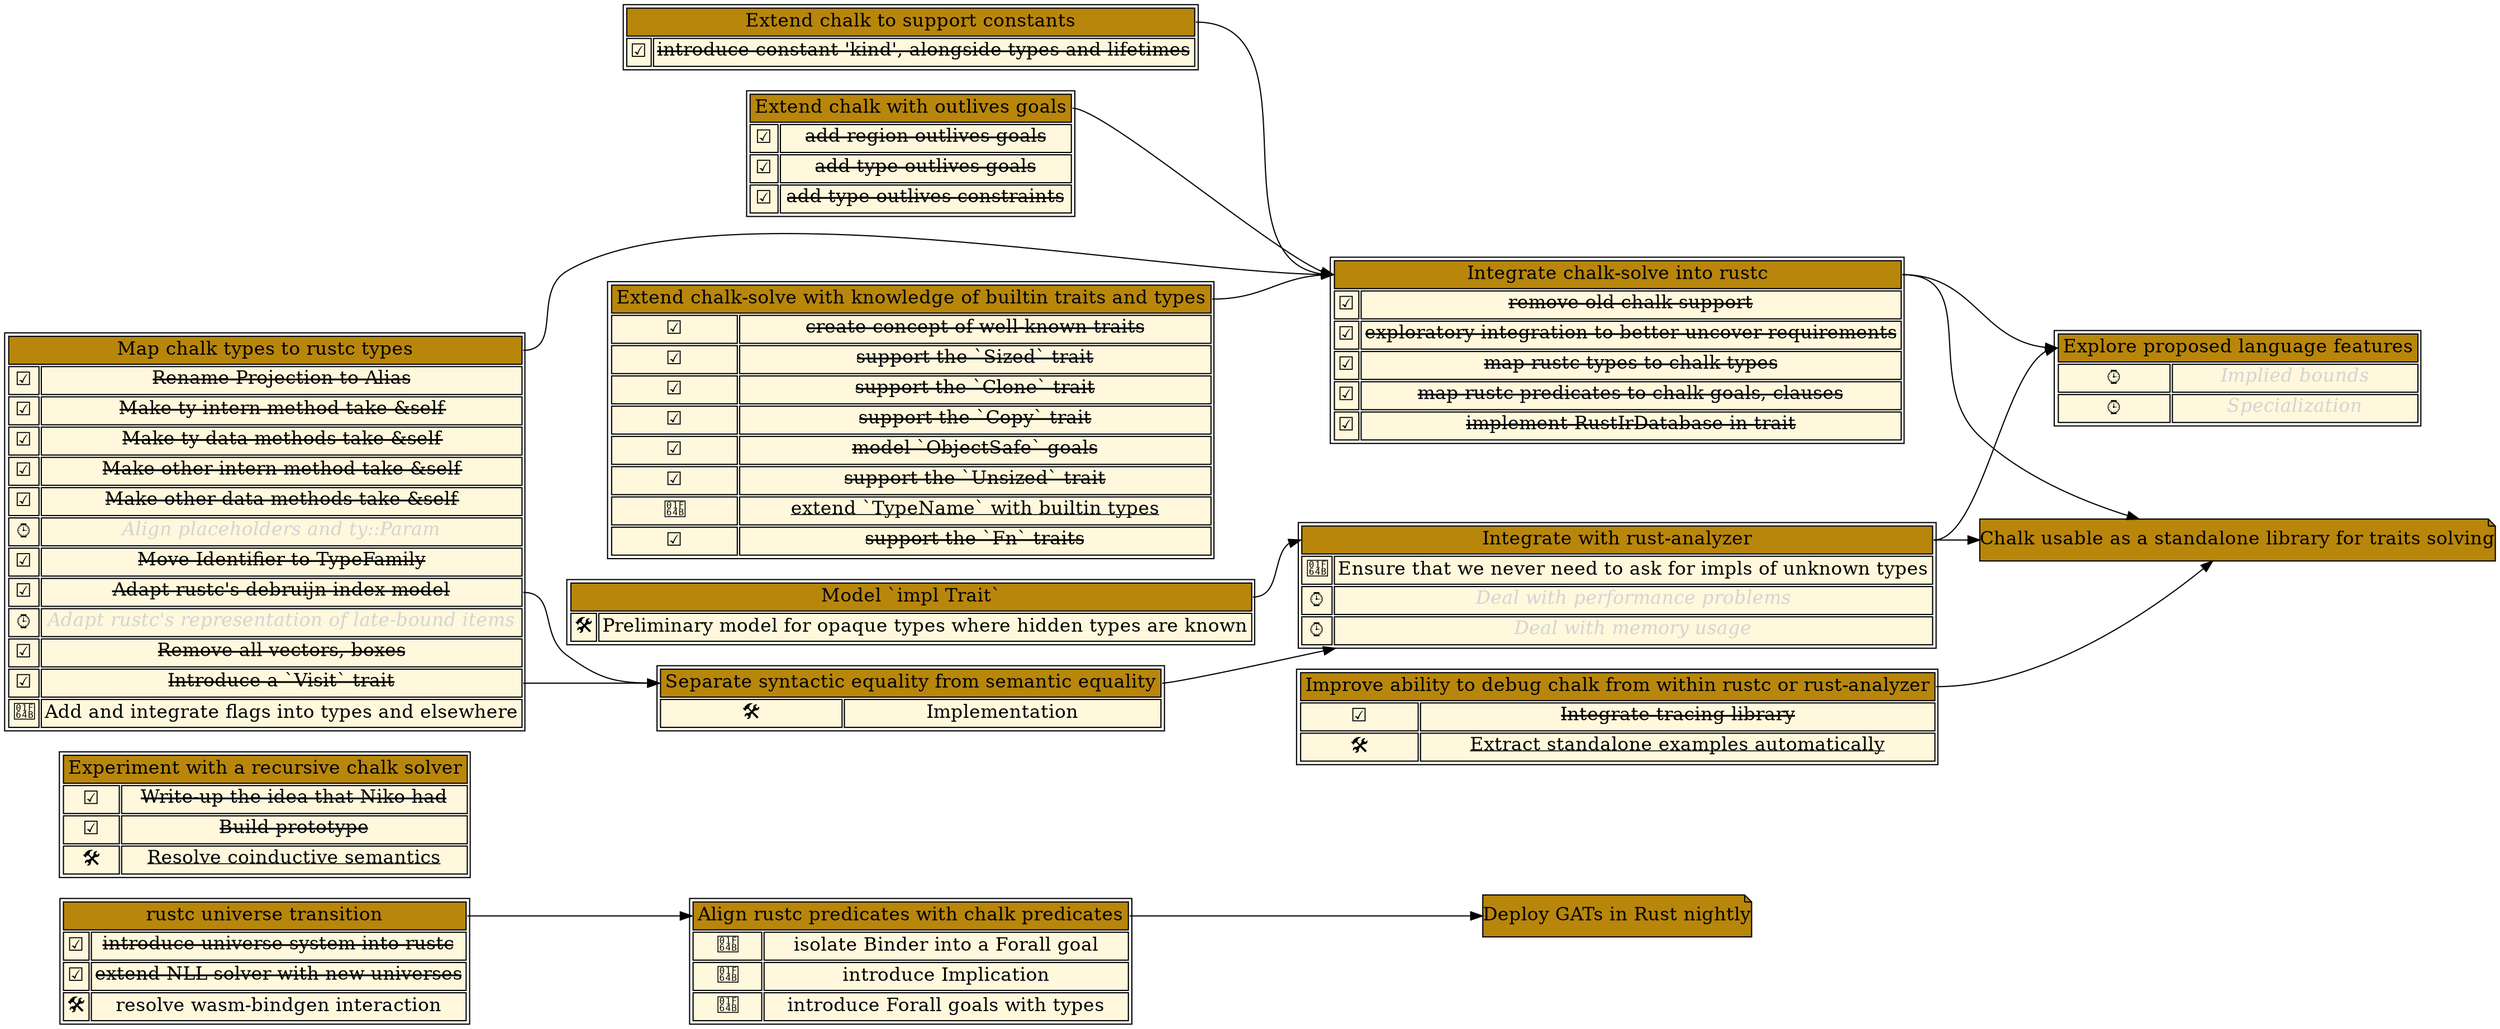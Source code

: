 digraph g {
graph [ rankdir = "LR" ];
node [ fontsize="16", shape = "ellipse" ];
edge [ ];
"rustc-universe-transition" [
  label = <<table>
    <tr><td bgcolor="darkgoldenrod" port="all" colspan="2" href="https://github.com/rust-lang/rust/issues/56105">rustc universe transition</td></tr>
    <tr><td bgcolor="cornsilk">☑️</td><td bgcolor="cornsilk" href="https://github.com/rust-lang/rust/pull/65232"><s>introduce universe system into rustc</s></td></tr>
    <tr><td bgcolor="cornsilk">☑️</td><td bgcolor="cornsilk" href="https://github.com/rust-lang/rust/pull/70950"><s>extend NLL solver with new universes</s></td></tr>
    <tr><td bgcolor="cornsilk">🛠️</td><td bgcolor="cornsilk">resolve wasm-bindgen interaction</td></tr>
  </table>>
  shape = "none"
  margin = 0
]
"align-rustc-predicate" [
  label = <<table>
    <tr><td bgcolor="darkgoldenrod" port="all" colspan="2" href="https://github.com/rust-lang/compiler-team/issues/285">Align rustc predicates with chalk predicates</td></tr>
    <tr><td bgcolor="cornsilk">🙋</td><td fontcolor="red" bgcolor="cornsilk">isolate Binder into a Forall goal</td></tr>
    <tr><td bgcolor="cornsilk">🙋</td><td fontcolor="red" bgcolor="cornsilk">introduce Implication</td></tr>
    <tr><td bgcolor="cornsilk">🙋</td><td fontcolor="red" bgcolor="cornsilk">introduce Forall goals with types</td></tr>
  </table>>
  shape = "none"
  margin = 0
]
"recursive-solver" [
  label = <<table>
    <tr><td bgcolor="darkgoldenrod" port="all" colspan="2">Experiment with a recursive chalk solver</td></tr>
    <tr><td bgcolor="cornsilk">☑️</td><td bgcolor="cornsilk" href="https://gist.github.com/nikomatsakis/bfbdbe588d6fc61ecb09e3b51847fb7c"><s>Write-up the idea that Niko had</s></td></tr>
    <tr><td bgcolor="cornsilk">☑️</td><td bgcolor="cornsilk" href="https://github.com/rust-lang/chalk/issues/351"><s>Build prototype</s></td></tr>
    <tr><td bgcolor="cornsilk">🛠️</td><td bgcolor="cornsilk" href="https://github.com/rust-lang/chalk/issues/399"><u>Resolve coinductive semantics</u></td></tr>
  </table>>
  shape = "none"
  margin = 0
]
"impl-trait" [
  label = <<table>
    <tr><td bgcolor="darkgoldenrod" port="all" colspan="2">Model `impl Trait`</td></tr>
    <tr><td bgcolor="cornsilk">🛠️</td><td bgcolor="cornsilk">Preliminary model for opaque types where hidden types are known</td></tr>
  </table>>
  shape = "none"
  margin = 0
]
"chalk-outlives" [
  label = <<table>
    <tr><td bgcolor="darkgoldenrod" port="all" colspan="2" href="https://github.com/rust-lang/chalk/issues/435">Extend chalk with outlives goals</td></tr>
    <tr><td bgcolor="cornsilk">☑️</td><td bgcolor="cornsilk"><s>add region outlives goals</s></td></tr>
    <tr><td bgcolor="cornsilk">☑️</td><td bgcolor="cornsilk"><s>add type outlives goals</s></td></tr>
    <tr><td bgcolor="cornsilk">☑️</td><td bgcolor="cornsilk"><s>add type outlives constraints</s></td></tr>
  </table>>
  shape = "none"
  margin = 0
]
"rust-analyzer-integration" [
  label = <<table>
    <tr><td bgcolor="darkgoldenrod" port="all" colspan="2">Integrate with rust-analyzer</td></tr>
    <tr><td bgcolor="cornsilk" port="askfor_in">🙋</td><td fontcolor="red" bgcolor="cornsilk" port="askfor_out">Ensure that we never need to ask for impls of unknown types</td></tr>
    <tr><td bgcolor="cornsilk">⌚</td><td bgcolor="cornsilk"><i><font color="lightgrey">Deal with performance problems</font></i></td></tr>
    <tr><td bgcolor="cornsilk">⌚</td><td bgcolor="cornsilk"><i><font color="lightgrey">Deal with memory usage</font></i></td></tr>
  </table>>
  shape = "none"
  margin = 0
]
"syntactic-semantic-equality" [
  label = <<table>
    <tr><td bgcolor="darkgoldenrod" port="all" colspan="2" href="https://github.com/rust-lang/chalk/issues/364">Separate syntactic equality from semantic equality</td></tr>
    <tr><td bgcolor="cornsilk">🛠️</td><td bgcolor="cornsilk">Implementation</td></tr>
  </table>>
  shape = "none"
  margin = 0
]
"map-chalk-types-to-rustc-types" [
  label = <<table>
    <tr><td bgcolor="darkgoldenrod" port="all" colspan="2" href="https://github.com/rust-lang/wg-traits/issues/16">Map chalk types to rustc types</td></tr>
    <tr><td bgcolor="cornsilk">☑️</td><td bgcolor="cornsilk"><s>Rename Projection to Alias</s></td></tr>
    <tr><td bgcolor="cornsilk">☑️</td><td bgcolor="cornsilk" href="https://github.com/rust-lang-nursery/chalk/issues/328"><s>Make ty intern method take &amp;self</s></td></tr>
    <tr><td bgcolor="cornsilk">☑️</td><td bgcolor="cornsilk" href="https://github.com/rust-lang/chalk/issues/339"><s>Make ty data methods take &amp;self</s></td></tr>
    <tr><td bgcolor="cornsilk">☑️</td><td bgcolor="cornsilk" href="https://github.com/rust-lang-nursery/chalk/issues/340"><s>Make other intern method take &amp;self</s></td></tr>
    <tr><td bgcolor="cornsilk">☑️</td><td bgcolor="cornsilk" href="https://github.com/rust-lang/chalk/issues/341"><s>Make other data methods take &amp;self</s></td></tr>
    <tr><td bgcolor="cornsilk">⌚</td><td bgcolor="cornsilk"><i><font color="lightgrey">Align placeholders and ty::Param</font></i></td></tr>
    <tr><td bgcolor="cornsilk">☑️</td><td bgcolor="cornsilk"><s>Move Identifier to TypeFamily</s></td></tr>
    <tr><td bgcolor="cornsilk" port="debruijn_in">☑️</td><td bgcolor="cornsilk" href="https://github.com/rust-lang/chalk/issues/334" port="debruijn_out"><s>Adapt rustc's debruijn index model</s></td></tr>
    <tr><td bgcolor="cornsilk">⌚</td><td bgcolor="cornsilk"><i><font color="lightgrey">Adapt rustc's representation of late-bound items</font></i></td></tr>
    <tr><td bgcolor="cornsilk">☑️</td><td bgcolor="cornsilk" href="https://github.com/rust-lang/chalk/issues/369"><s>Remove all vectors, boxes</s></td></tr>
    <tr><td bgcolor="cornsilk" port="visit_in">☑️</td><td bgcolor="cornsilk" href="https://github.com/rust-lang/chalk/issues/333" port="visit_out"><s>Introduce a `Visit` trait</s></td></tr>
    <tr><td bgcolor="cornsilk">🙋</td><td fontcolor="red" bgcolor="cornsilk">Add and integrate flags into types and elsewhere</td></tr>
  </table>>
  shape = "none"
  margin = 0
]
"chalk-builtin" [
  label = <<table>
    <tr><td bgcolor="darkgoldenrod" port="all" colspan="2" href="https://github.com/rust-lang/chalk/issues/363">Extend chalk-solve with knowledge of builtin traits and types</td></tr>
    <tr><td bgcolor="cornsilk">☑️</td><td bgcolor="cornsilk" href="https://github.com/rust-lang/chalk/issues/356"><s>create concept of well-known traits</s></td></tr>
    <tr><td bgcolor="cornsilk">☑️</td><td bgcolor="cornsilk" href="https://github.com/rust-lang/chalk/issues/261"><s>support the `Sized` trait</s></td></tr>
    <tr><td bgcolor="cornsilk">☑️</td><td bgcolor="cornsilk" href="https://github.com/rust-lang/chalk/issues/363"><s>support the `Clone` trait</s></td></tr>
    <tr><td bgcolor="cornsilk">☑️</td><td bgcolor="cornsilk" href="https://github.com/rust-lang/chalk/issues/363"><s>support the `Copy` trait</s></td></tr>
    <tr><td bgcolor="cornsilk">☑️</td><td bgcolor="cornsilk" href="https://github.com/rust-lang/chalk/pull/434"><s>model `ObjectSafe` goals</s></td></tr>
    <tr><td bgcolor="cornsilk">☑️</td><td bgcolor="cornsilk" href="https://github.com/rust-lang/chalk/pull/427"><s>support the `Unsized` trait</s></td></tr>
    <tr><td bgcolor="cornsilk">🙋</td><td fontcolor="red" bgcolor="cornsilk" href="https://github.com/rust-lang/chalk/issues/368"><u>extend `TypeName` with builtin types</u></td></tr>
    <tr><td bgcolor="cornsilk">☑️</td><td bgcolor="cornsilk"><s>support the `Fn` traits</s></td></tr>
  </table>>
  shape = "none"
  margin = 0
]
"chalk-const" [
  label = <<table>
    <tr><td bgcolor="darkgoldenrod" port="all" colspan="2">Extend chalk to support constants</td></tr>
    <tr><td bgcolor="cornsilk">☑️</td><td bgcolor="cornsilk" href="https://github.com/rust-lang/chalk/pull/393"><s>introduce constant 'kind', alongside types and lifetimes</s></td></tr>
  </table>>
  shape = "none"
  margin = 0
]
"rustc-integration-mvp" [
  label = <<table>
    <tr><td bgcolor="darkgoldenrod" port="all" colspan="2" href="https://github.com/rust-lang/wg-traits/issues/18">Integrate chalk-solve into rustc</td></tr>
    <tr><td bgcolor="cornsilk">☑️</td><td bgcolor="cornsilk" href="https://github.com/rust-lang/rust/pull/69247"><s>remove old chalk support</s></td></tr>
    <tr><td bgcolor="cornsilk">☑️</td><td bgcolor="cornsilk" href="https://github.com/rust-lang/rust/pull/69406"><s>exploratory integration to better uncover requirements</s></td></tr>
    <tr><td bgcolor="cornsilk">☑️</td><td bgcolor="cornsilk"><s>map rustc types to chalk types</s></td></tr>
    <tr><td bgcolor="cornsilk">☑️</td><td bgcolor="cornsilk"><s>map rustc predicates to chalk goals, clauses</s></td></tr>
    <tr><td bgcolor="cornsilk">☑️</td><td bgcolor="cornsilk"><s>implement RustIrDatabase in trait</s></td></tr>
  </table>>
  shape = "none"
  margin = 0
]
"features" [
  label = <<table>
    <tr><td bgcolor="darkgoldenrod" port="all" colspan="2">Explore proposed language features</td></tr>
    <tr><td bgcolor="cornsilk">⌚</td><td bgcolor="cornsilk"><i><font color="lightgrey">Implied bounds</font></i></td></tr>
    <tr><td bgcolor="cornsilk">⌚</td><td bgcolor="cornsilk" href="https://github.com/rust-lang/chalk/issues/9"><i><font color="lightgrey">Specialization</font></i></td></tr>
  </table>>
  shape = "none"
  margin = 0
]
"chalk-debugging" [
  label = <<table>
    <tr><td bgcolor="darkgoldenrod" port="all" colspan="2">Improve ability to debug chalk from within rustc or rust-analyzer</td></tr>
    <tr><td bgcolor="cornsilk">☑️</td><td bgcolor="cornsilk" href="https://github.com/rust-lang/chalk/issues/337"><s>Integrate tracing library</s></td></tr>
    <tr><td bgcolor="cornsilk">🛠️</td><td bgcolor="cornsilk" href="https://github.com/rust-lang/chalk/issues/365"><u>Extract standalone examples automatically</u></td></tr>
  </table>>
  shape = "none"
  margin = 0
]
"library" [
  label = "Chalk usable as a standalone library for traits solving"
  shape = "note"
  margin = 0
  style = "filled"
  fillcolor = "darkgoldenrod"
]
"gats" [
  label = "Deploy GATs in Rust nightly"
  shape = "note"
  margin = 0
  style = "filled"
  fillcolor = "darkgoldenrod"
]
"rustc-universe-transition":all -> "align-rustc-predicate":all;
"impl-trait":all -> "rust-analyzer-integration":all;
"syntactic-semantic-equality":all -> "rust-analyzer-integration":askfor;
"map-chalk-types-to-rustc-types":debruijn_out -> "syntactic-semantic-equality":all;
"map-chalk-types-to-rustc-types":visit_out -> "syntactic-semantic-equality":all;
"map-chalk-types-to-rustc-types":all -> "rustc-integration-mvp":all;
"chalk-const":all -> "rustc-integration-mvp":all;
"chalk-builtin":all -> "rustc-integration-mvp":all;
"chalk-outlives":all -> "rustc-integration-mvp":all;
"rustc-integration-mvp":all -> "features":all;
"rust-analyzer-integration":all -> "features":all;
"rustc-integration-mvp":all -> "library";
"rust-analyzer-integration":all -> "library";
"chalk-debugging":all -> "library";
"align-rustc-predicate":all -> "gats";
}
